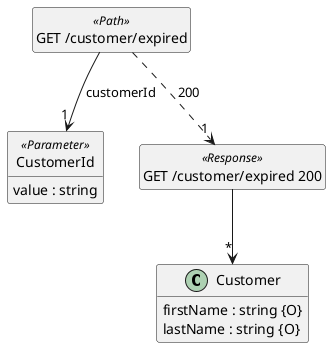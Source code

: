 @startuml
hide <<Path>> circle
hide <<Response>> circle
hide <<Parameter>> circle
hide empty methods
hide empty fields
set namespaceSeparator none

class "Customer" {
  {field} firstName : string {O}
  {field} lastName : string {O}
}

class "CustomerId" <<Parameter>> {
  {field} value : string
}

class "GET /customer/expired" <<Path>> {
}

class "GET /customer/expired 200" <<Response>> {
}

"GET /customer/expired" --> "1" "CustomerId"  :  "customerId"

"GET /customer/expired 200" --> "*" "Customer"

"GET /customer/expired" ..> "1" "GET /customer/expired 200"  :  "200"

@enduml